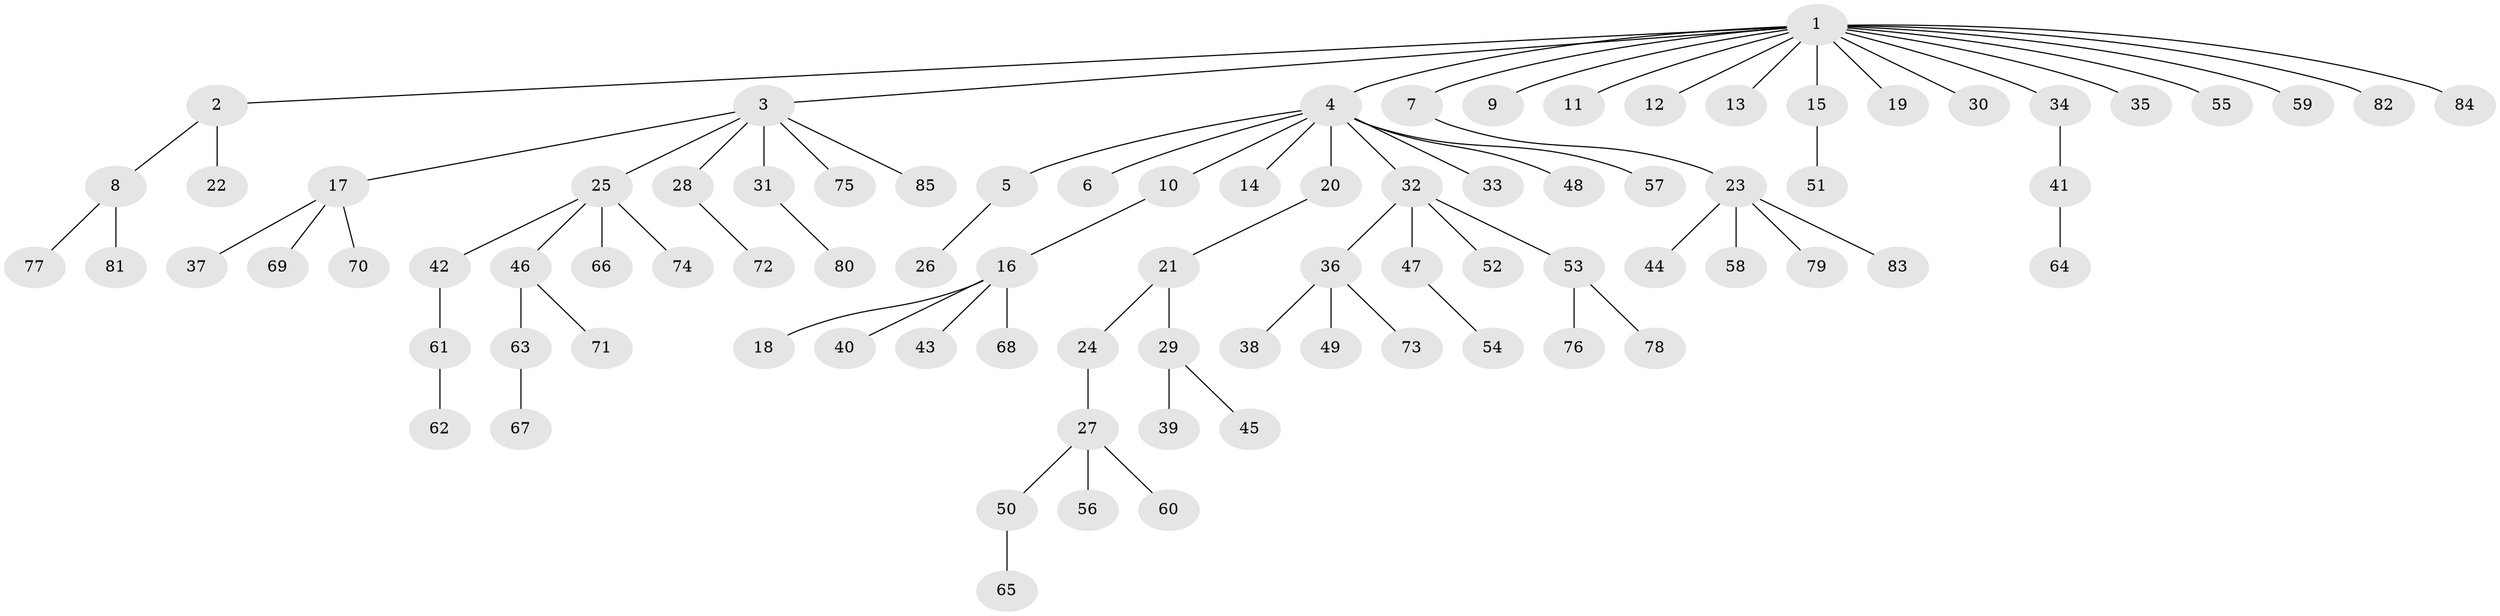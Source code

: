// coarse degree distribution, {1: 0.7619047619047619, 2: 0.09523809523809523, 10: 0.023809523809523808, 4: 0.047619047619047616, 3: 0.023809523809523808, 16: 0.023809523809523808, 5: 0.023809523809523808}
// Generated by graph-tools (version 1.1) at 2025/50/03/04/25 21:50:46]
// undirected, 85 vertices, 84 edges
graph export_dot {
graph [start="1"]
  node [color=gray90,style=filled];
  1;
  2;
  3;
  4;
  5;
  6;
  7;
  8;
  9;
  10;
  11;
  12;
  13;
  14;
  15;
  16;
  17;
  18;
  19;
  20;
  21;
  22;
  23;
  24;
  25;
  26;
  27;
  28;
  29;
  30;
  31;
  32;
  33;
  34;
  35;
  36;
  37;
  38;
  39;
  40;
  41;
  42;
  43;
  44;
  45;
  46;
  47;
  48;
  49;
  50;
  51;
  52;
  53;
  54;
  55;
  56;
  57;
  58;
  59;
  60;
  61;
  62;
  63;
  64;
  65;
  66;
  67;
  68;
  69;
  70;
  71;
  72;
  73;
  74;
  75;
  76;
  77;
  78;
  79;
  80;
  81;
  82;
  83;
  84;
  85;
  1 -- 2;
  1 -- 3;
  1 -- 4;
  1 -- 7;
  1 -- 9;
  1 -- 11;
  1 -- 12;
  1 -- 13;
  1 -- 15;
  1 -- 19;
  1 -- 30;
  1 -- 34;
  1 -- 35;
  1 -- 55;
  1 -- 59;
  1 -- 82;
  1 -- 84;
  2 -- 8;
  2 -- 22;
  3 -- 17;
  3 -- 25;
  3 -- 28;
  3 -- 31;
  3 -- 75;
  3 -- 85;
  4 -- 5;
  4 -- 6;
  4 -- 10;
  4 -- 14;
  4 -- 20;
  4 -- 32;
  4 -- 33;
  4 -- 48;
  4 -- 57;
  5 -- 26;
  7 -- 23;
  8 -- 77;
  8 -- 81;
  10 -- 16;
  15 -- 51;
  16 -- 18;
  16 -- 40;
  16 -- 43;
  16 -- 68;
  17 -- 37;
  17 -- 69;
  17 -- 70;
  20 -- 21;
  21 -- 24;
  21 -- 29;
  23 -- 44;
  23 -- 58;
  23 -- 79;
  23 -- 83;
  24 -- 27;
  25 -- 42;
  25 -- 46;
  25 -- 66;
  25 -- 74;
  27 -- 50;
  27 -- 56;
  27 -- 60;
  28 -- 72;
  29 -- 39;
  29 -- 45;
  31 -- 80;
  32 -- 36;
  32 -- 47;
  32 -- 52;
  32 -- 53;
  34 -- 41;
  36 -- 38;
  36 -- 49;
  36 -- 73;
  41 -- 64;
  42 -- 61;
  46 -- 63;
  46 -- 71;
  47 -- 54;
  50 -- 65;
  53 -- 76;
  53 -- 78;
  61 -- 62;
  63 -- 67;
}
